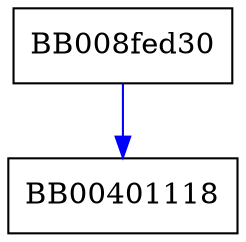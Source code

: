 digraph known_compare {
  node [shape="box"];
  graph [splines=ortho];
  BB008fed30 -> BB00401118 [color="blue"];
}